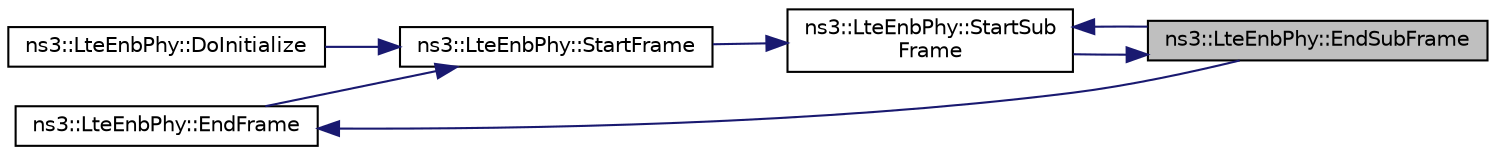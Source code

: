 digraph "ns3::LteEnbPhy::EndSubFrame"
{
 // LATEX_PDF_SIZE
  edge [fontname="Helvetica",fontsize="10",labelfontname="Helvetica",labelfontsize="10"];
  node [fontname="Helvetica",fontsize="10",shape=record];
  rankdir="RL";
  Node1 [label="ns3::LteEnbPhy::EndSubFrame",height=0.2,width=0.4,color="black", fillcolor="grey75", style="filled", fontcolor="black",tooltip="End a LTE sub frame."];
  Node1 -> Node2 [dir="back",color="midnightblue",fontsize="10",style="solid",fontname="Helvetica"];
  Node2 [label="ns3::LteEnbPhy::StartSub\lFrame",height=0.2,width=0.4,color="black", fillcolor="white", style="filled",URL="$classns3_1_1_lte_enb_phy.html#ab3594729c2fddcccdbae294b764dc83f",tooltip="Start a LTE sub frame."];
  Node2 -> Node1 [dir="back",color="midnightblue",fontsize="10",style="solid",fontname="Helvetica"];
  Node2 -> Node3 [dir="back",color="midnightblue",fontsize="10",style="solid",fontname="Helvetica"];
  Node3 [label="ns3::LteEnbPhy::StartFrame",height=0.2,width=0.4,color="black", fillcolor="white", style="filled",URL="$classns3_1_1_lte_enb_phy.html#a92d47dc2fa71c37ecb848fb9ed2ec592",tooltip="Start a LTE frame."];
  Node3 -> Node4 [dir="back",color="midnightblue",fontsize="10",style="solid",fontname="Helvetica"];
  Node4 [label="ns3::LteEnbPhy::DoInitialize",height=0.2,width=0.4,color="black", fillcolor="white", style="filled",URL="$classns3_1_1_lte_enb_phy.html#a404572fbc4d6948034038b91bf450877",tooltip="Initialize() implementation."];
  Node3 -> Node5 [dir="back",color="midnightblue",fontsize="10",style="solid",fontname="Helvetica"];
  Node5 [label="ns3::LteEnbPhy::EndFrame",height=0.2,width=0.4,color="black", fillcolor="white", style="filled",URL="$classns3_1_1_lte_enb_phy.html#ad28ae7c1f8faacc77bf5989c44409ac8",tooltip="End a LTE frame."];
  Node5 -> Node1 [dir="back",color="midnightblue",fontsize="10",style="solid",fontname="Helvetica"];
}
